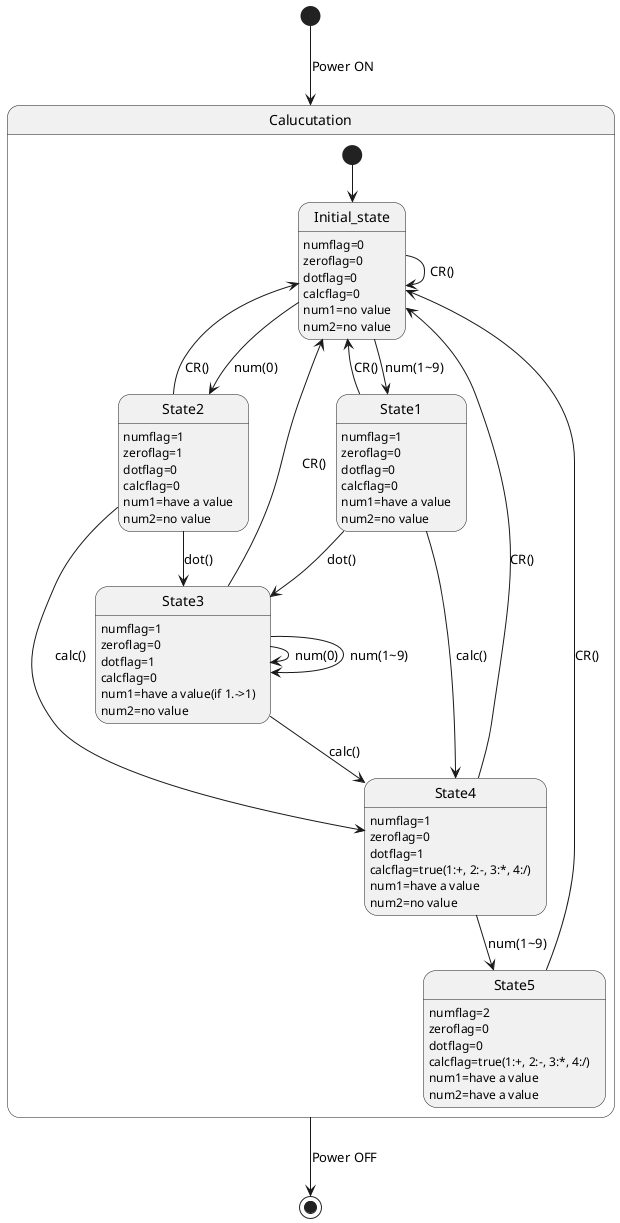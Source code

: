 @startuml Calculator state machine diagram

' Initial_state 最初の状態
' State1 initial_state(num(1~9))
' State2 initial_state(num(0))
' State3 state1(dot) and state2(dot)
' State3 state3(num(0)) and state3(num(1~9))
' State4 state1(calc) and state2(calc) and state3(calc)

[*] --> Calucutation : Power ON

State Calucutation{
    [*] --> Initial_state
    Initial_state : numflag=0
    Initial_state : zeroflag=0
    Initial_state : dotflag=0
    Initial_state : calcflag=0
    Initial_state : num1=no value
    Initial_state : num2=no value
    Initial_state -> Initial_state : CR()

    Initial_state --> State1 : num(1~9)
    State1 -> Initial_state : CR()
    State1 : numflag=1
    State1 : zeroflag=0
    State1 : dotflag=0
    State1 : calcflag=0
    State1 : num1=have a value
    State1 : num2=no value

    Initial_state --> State2 : num(0)
    State2 -> Initial_state : CR()
    State2 : numflag=1
    State2 : zeroflag=1
    State2 : dotflag=0
    State2 : calcflag=0
    State2 : num1=have a value
    State2 : num2=no value

    State1 --> State3 : dot()
    State2 --> State3 : dot()
    State3 -> Initial_state : CR()
    State3 : numflag=1
    State3 : zeroflag=0
    State3 : dotflag=1
    State3 : calcflag=0
    State3 : num1=have a value(if 1.->1)
    State3 : num2=no value
    State3 -> State3 : num(0)
    State3 -> State3 : num(1~9)

    State1 ---> State4 : calc()
    State2 ---> State4 : calc()
    State3 --> State4 : calc()
    State4 -> Initial_state : CR()
    State4 : numflag=1
    State4 : zeroflag=0
    State4 : dotflag=1
    State4 : calcflag=true(1:+, 2:-, 3:*, 4:/)
    State4 : num1=have a value
    State4 : num2=no value

    State4 --> State5 : num(1~9)
    State5 -> Initial_state : CR()
    State5 : numflag=2
    State5 : zeroflag=0
    State5 : dotflag=0
    State5 : calcflag=true(1:+, 2:-, 3:*, 4:/)
    State5 : num1=have a value
    State5 : num2=have a value
}

Calucutation --> [*] : Power OFF


@enduml